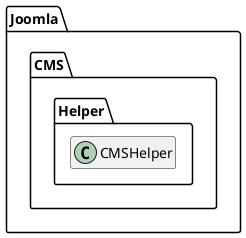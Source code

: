 @startuml
set namespaceSeparator \\
hide members
hide << alias >> circle

class Joomla\\CMS\\Helper\\CMSHelper
@enduml
